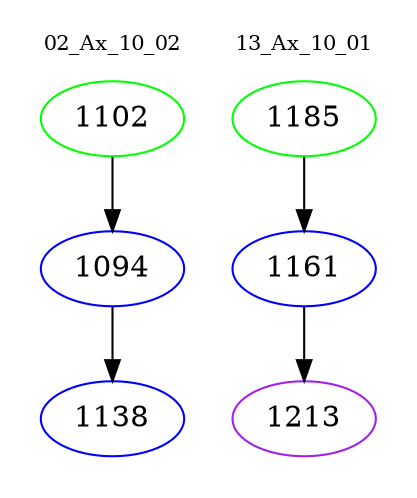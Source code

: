 digraph{
subgraph cluster_0 {
color = white
label = "02_Ax_10_02";
fontsize=10;
T0_1102 [label="1102", color="green"]
T0_1102 -> T0_1094 [color="black"]
T0_1094 [label="1094", color="blue"]
T0_1094 -> T0_1138 [color="black"]
T0_1138 [label="1138", color="blue"]
}
subgraph cluster_1 {
color = white
label = "13_Ax_10_01";
fontsize=10;
T1_1185 [label="1185", color="green"]
T1_1185 -> T1_1161 [color="black"]
T1_1161 [label="1161", color="blue"]
T1_1161 -> T1_1213 [color="black"]
T1_1213 [label="1213", color="purple"]
}
}
